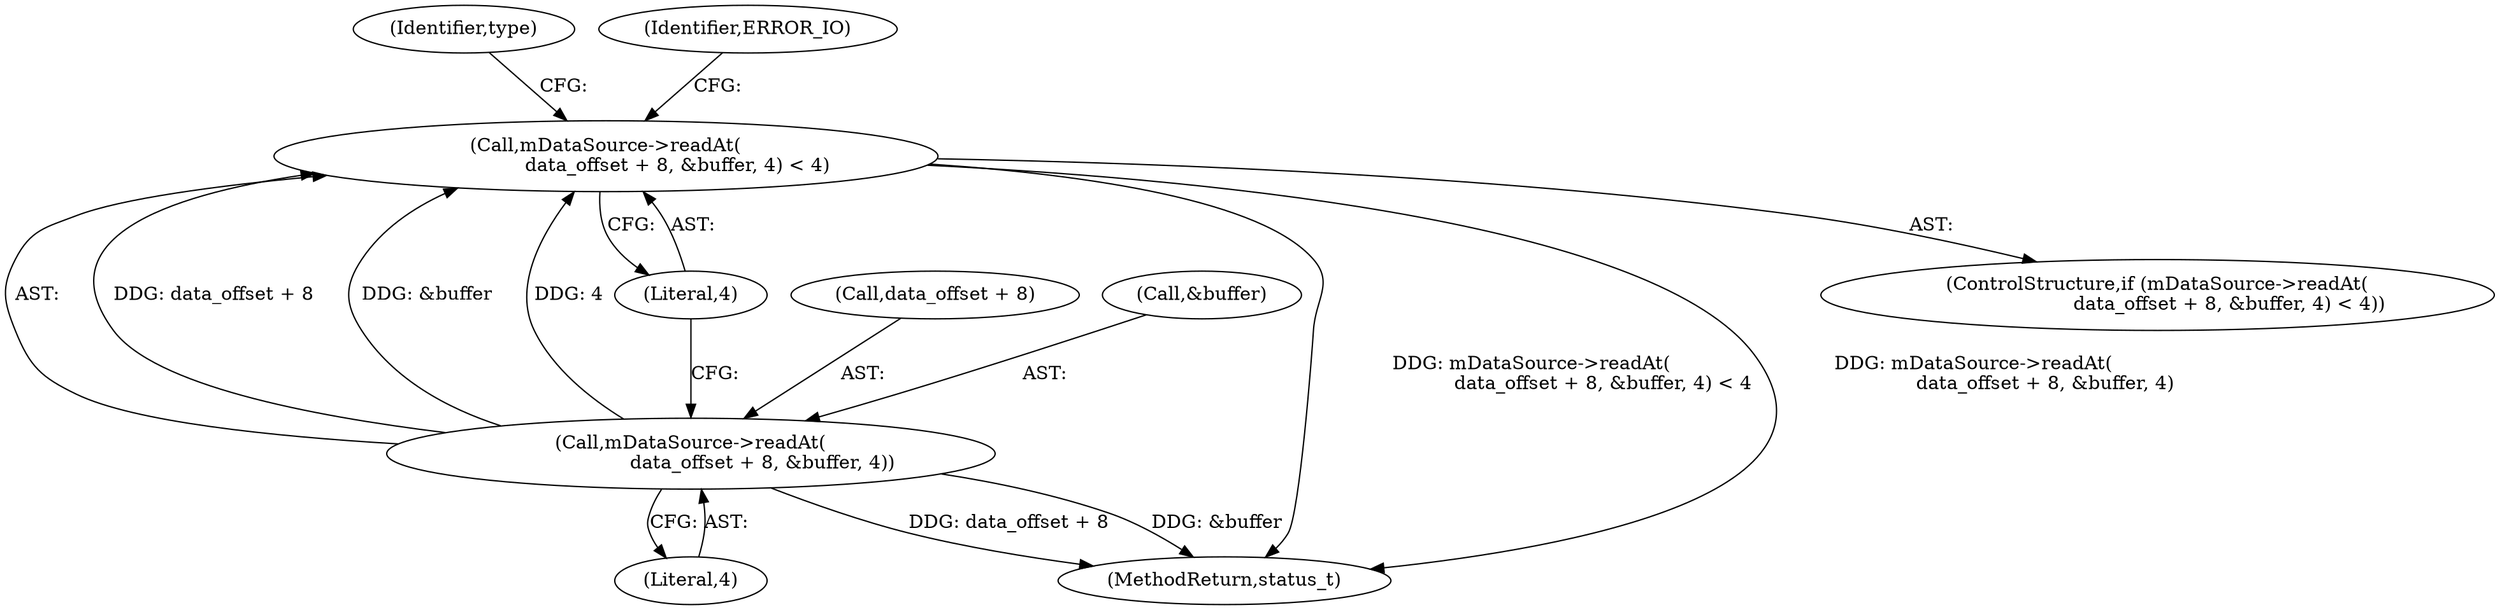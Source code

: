 digraph "0_Android_8a3a2f6ea7defe1a81bb32b3c9f3537f84749b9d@API" {
"1003372" [label="(Call,mDataSource->readAt(\n                        data_offset + 8, &buffer, 4) < 4)"];
"1003373" [label="(Call,mDataSource->readAt(\n                        data_offset + 8, &buffer, 4))"];
"1003380" [label="(Literal,4)"];
"1003374" [label="(Call,data_offset + 8)"];
"1003386" [label="(Identifier,type)"];
"1003371" [label="(ControlStructure,if (mDataSource->readAt(\n                        data_offset + 8, &buffer, 4) < 4))"];
"1003383" [label="(Identifier,ERROR_IO)"];
"1003372" [label="(Call,mDataSource->readAt(\n                        data_offset + 8, &buffer, 4) < 4)"];
"1003377" [label="(Call,&buffer)"];
"1003379" [label="(Literal,4)"];
"1003373" [label="(Call,mDataSource->readAt(\n                        data_offset + 8, &buffer, 4))"];
"1003903" [label="(MethodReturn,status_t)"];
"1003372" -> "1003371"  [label="AST: "];
"1003372" -> "1003380"  [label="CFG: "];
"1003373" -> "1003372"  [label="AST: "];
"1003380" -> "1003372"  [label="AST: "];
"1003383" -> "1003372"  [label="CFG: "];
"1003386" -> "1003372"  [label="CFG: "];
"1003372" -> "1003903"  [label="DDG: mDataSource->readAt(\n                        data_offset + 8, &buffer, 4) < 4"];
"1003372" -> "1003903"  [label="DDG: mDataSource->readAt(\n                        data_offset + 8, &buffer, 4)"];
"1003373" -> "1003372"  [label="DDG: data_offset + 8"];
"1003373" -> "1003372"  [label="DDG: &buffer"];
"1003373" -> "1003372"  [label="DDG: 4"];
"1003373" -> "1003379"  [label="CFG: "];
"1003374" -> "1003373"  [label="AST: "];
"1003377" -> "1003373"  [label="AST: "];
"1003379" -> "1003373"  [label="AST: "];
"1003380" -> "1003373"  [label="CFG: "];
"1003373" -> "1003903"  [label="DDG: data_offset + 8"];
"1003373" -> "1003903"  [label="DDG: &buffer"];
}
